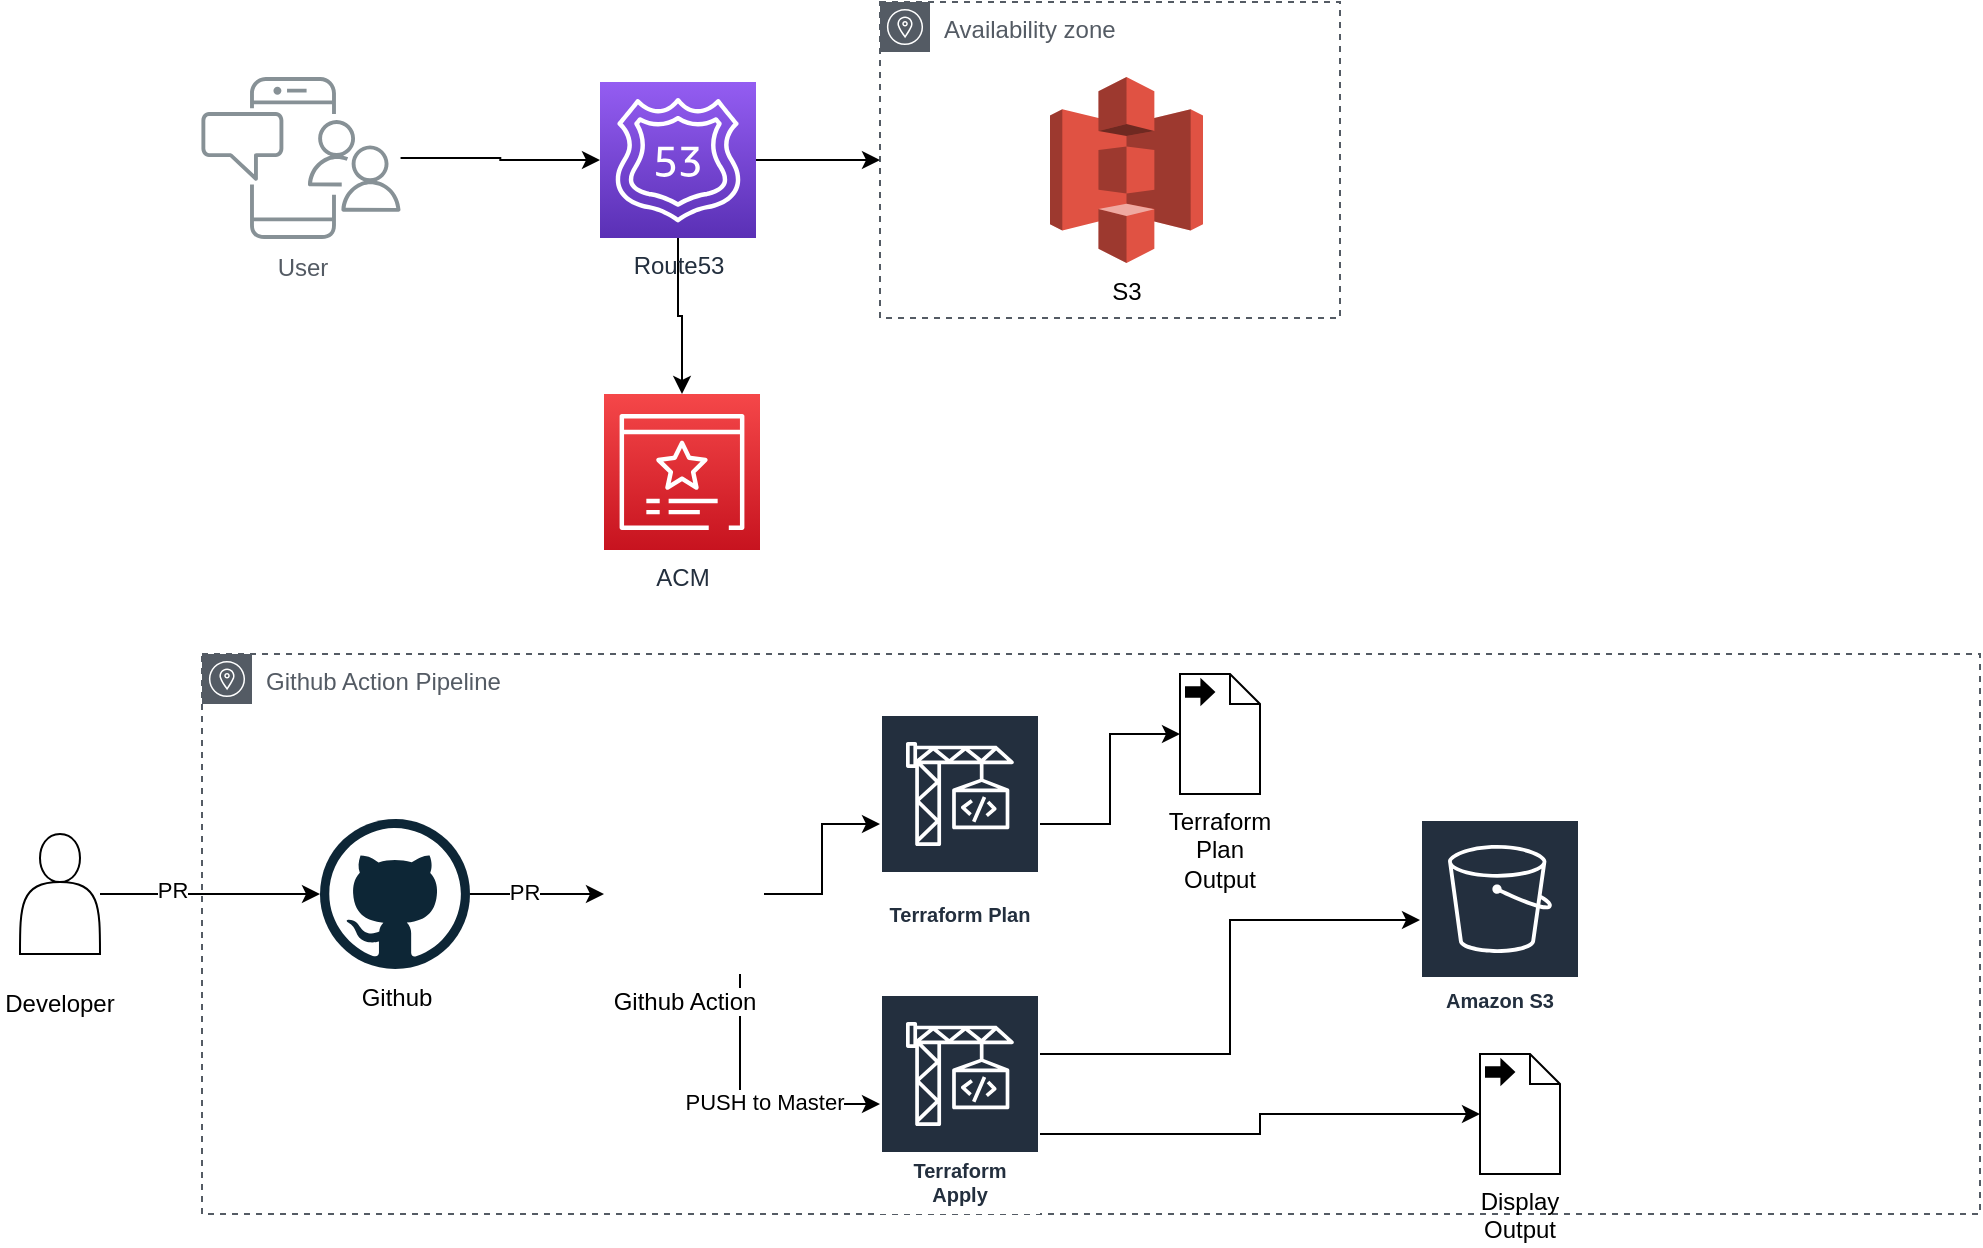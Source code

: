<mxfile version="20.8.23" type="device"><diagram id="Ht1M8jgEwFfnCIfOTk4-" name="Page-1"><mxGraphModel dx="954" dy="616" grid="1" gridSize="10" guides="1" tooltips="1" connect="1" arrows="1" fold="1" page="1" pageScale="1" pageWidth="1169" pageHeight="827" math="0" shadow="0"><root><mxCell id="0"/><mxCell id="1" parent="0"/><mxCell id="iHe4DSIoWpWXUAHkN3Wm-5" style="edgeStyle=orthogonalEdgeStyle;rounded=0;orthogonalLoop=1;jettySize=auto;html=1;entryX=0;entryY=0.5;entryDx=0;entryDy=0;entryPerimeter=0;" parent="1" source="UEzPUAAOIrF-is8g5C7q-110" target="iHe4DSIoWpWXUAHkN3Wm-4" edge="1"><mxGeometry relative="1" as="geometry"/></mxCell><mxCell id="UEzPUAAOIrF-is8g5C7q-110" value="User" style="outlineConnect=0;gradientColor=none;fontColor=#545B64;strokeColor=none;fillColor=#879196;dashed=0;verticalLabelPosition=bottom;verticalAlign=top;align=center;html=1;fontSize=12;fontStyle=0;aspect=fixed;shape=mxgraph.aws4.illustration_notification;pointerEvents=1;labelBackgroundColor=#ffffff;" parent="1" vertex="1"><mxGeometry x="160.5" y="221.5" width="100" height="81" as="geometry"/></mxCell><mxCell id="iHe4DSIoWpWXUAHkN3Wm-1" value="S3" style="outlineConnect=0;dashed=0;verticalLabelPosition=bottom;verticalAlign=top;align=center;html=1;shape=mxgraph.aws3.s3;fillColor=#E05243;gradientColor=none;" parent="1" vertex="1"><mxGeometry x="585" y="221.5" width="76.5" height="93" as="geometry"/></mxCell><mxCell id="iHe4DSIoWpWXUAHkN3Wm-2" value="Availability zone" style="sketch=0;outlineConnect=0;gradientColor=none;html=1;whiteSpace=wrap;fontSize=12;fontStyle=0;shape=mxgraph.aws4.group;grIcon=mxgraph.aws4.group_availability_zone;strokeColor=#545B64;fillColor=none;verticalAlign=top;align=left;spacingLeft=30;fontColor=#545B64;dashed=1;" parent="1" vertex="1"><mxGeometry x="500" y="184" width="230" height="158" as="geometry"/></mxCell><mxCell id="iHe4DSIoWpWXUAHkN3Wm-6" style="edgeStyle=orthogonalEdgeStyle;rounded=0;orthogonalLoop=1;jettySize=auto;html=1;" parent="1" source="iHe4DSIoWpWXUAHkN3Wm-4" edge="1"><mxGeometry relative="1" as="geometry"><mxPoint x="500" y="263" as="targetPoint"/></mxGeometry></mxCell><mxCell id="iHe4DSIoWpWXUAHkN3Wm-9" style="edgeStyle=orthogonalEdgeStyle;rounded=0;orthogonalLoop=1;jettySize=auto;html=1;entryX=0.5;entryY=0;entryDx=0;entryDy=0;entryPerimeter=0;" parent="1" source="iHe4DSIoWpWXUAHkN3Wm-4" target="iHe4DSIoWpWXUAHkN3Wm-8" edge="1"><mxGeometry relative="1" as="geometry"/></mxCell><mxCell id="iHe4DSIoWpWXUAHkN3Wm-4" value="Route53" style="sketch=0;points=[[0,0,0],[0.25,0,0],[0.5,0,0],[0.75,0,0],[1,0,0],[0,1,0],[0.25,1,0],[0.5,1,0],[0.75,1,0],[1,1,0],[0,0.25,0],[0,0.5,0],[0,0.75,0],[1,0.25,0],[1,0.5,0],[1,0.75,0]];outlineConnect=0;fontColor=#232F3E;gradientColor=#945DF2;gradientDirection=north;fillColor=#5A30B5;strokeColor=#ffffff;dashed=0;verticalLabelPosition=bottom;verticalAlign=top;align=center;html=1;fontSize=12;fontStyle=0;aspect=fixed;shape=mxgraph.aws4.resourceIcon;resIcon=mxgraph.aws4.route_53;" parent="1" vertex="1"><mxGeometry x="360" y="224" width="78" height="78" as="geometry"/></mxCell><mxCell id="iHe4DSIoWpWXUAHkN3Wm-8" value="ACM" style="sketch=0;points=[[0,0,0],[0.25,0,0],[0.5,0,0],[0.75,0,0],[1,0,0],[0,1,0],[0.25,1,0],[0.5,1,0],[0.75,1,0],[1,1,0],[0,0.25,0],[0,0.5,0],[0,0.75,0],[1,0.25,0],[1,0.5,0],[1,0.75,0]];outlineConnect=0;fontColor=#232F3E;gradientColor=#F54749;gradientDirection=north;fillColor=#C7131F;strokeColor=#ffffff;dashed=0;verticalLabelPosition=bottom;verticalAlign=top;align=center;html=1;fontSize=12;fontStyle=0;aspect=fixed;shape=mxgraph.aws4.resourceIcon;resIcon=mxgraph.aws4.certificate_manager_3;" parent="1" vertex="1"><mxGeometry x="362" y="380" width="78" height="78" as="geometry"/></mxCell><mxCell id="iHe4DSIoWpWXUAHkN3Wm-10" value="Github Action Pipeline" style="sketch=0;outlineConnect=0;gradientColor=none;html=1;whiteSpace=wrap;fontSize=12;fontStyle=0;shape=mxgraph.aws4.group;grIcon=mxgraph.aws4.group_availability_zone;strokeColor=#545B64;fillColor=none;verticalAlign=top;align=left;spacingLeft=30;fontColor=#545B64;dashed=1;" parent="1" vertex="1"><mxGeometry x="161" y="510" width="889" height="280" as="geometry"/></mxCell><mxCell id="iHe4DSIoWpWXUAHkN3Wm-14" style="edgeStyle=orthogonalEdgeStyle;rounded=0;orthogonalLoop=1;jettySize=auto;html=1;" parent="1" source="iHe4DSIoWpWXUAHkN3Wm-11" target="iHe4DSIoWpWXUAHkN3Wm-13" edge="1"><mxGeometry relative="1" as="geometry"/></mxCell><mxCell id="iHe4DSIoWpWXUAHkN3Wm-15" value="PR" style="edgeLabel;html=1;align=center;verticalAlign=middle;resizable=0;points=[];" parent="iHe4DSIoWpWXUAHkN3Wm-14" vertex="1" connectable="0"><mxGeometry x="-0.345" y="2" relative="1" as="geometry"><mxPoint as="offset"/></mxGeometry></mxCell><mxCell id="iHe4DSIoWpWXUAHkN3Wm-11" value="" style="shape=actor;whiteSpace=wrap;html=1;" parent="1" vertex="1"><mxGeometry x="70" y="600" width="40" height="60" as="geometry"/></mxCell><mxCell id="iHe4DSIoWpWXUAHkN3Wm-12" value="Developer" style="text;html=1;strokeColor=none;fillColor=none;align=center;verticalAlign=middle;whiteSpace=wrap;rounded=0;" parent="1" vertex="1"><mxGeometry x="60" y="670" width="60" height="30" as="geometry"/></mxCell><mxCell id="pb4BmfdjYaam03KZ3ezA-3" style="edgeStyle=orthogonalEdgeStyle;rounded=0;orthogonalLoop=1;jettySize=auto;html=1;entryX=0;entryY=0.5;entryDx=0;entryDy=0;" edge="1" parent="1" source="iHe4DSIoWpWXUAHkN3Wm-13" target="pb4BmfdjYaam03KZ3ezA-1"><mxGeometry relative="1" as="geometry"/></mxCell><mxCell id="pb4BmfdjYaam03KZ3ezA-5" value="PR" style="edgeLabel;html=1;align=center;verticalAlign=middle;resizable=0;points=[];" vertex="1" connectable="0" parent="pb4BmfdjYaam03KZ3ezA-3"><mxGeometry x="-0.194" y="1" relative="1" as="geometry"><mxPoint as="offset"/></mxGeometry></mxCell><mxCell id="iHe4DSIoWpWXUAHkN3Wm-13" value="Github" style="dashed=0;outlineConnect=0;html=1;align=center;labelPosition=center;verticalLabelPosition=bottom;verticalAlign=top;shape=mxgraph.weblogos.github" parent="1" vertex="1"><mxGeometry x="220" y="592.5" width="75" height="75" as="geometry"/></mxCell><mxCell id="pb4BmfdjYaam03KZ3ezA-6" style="edgeStyle=orthogonalEdgeStyle;rounded=0;orthogonalLoop=1;jettySize=auto;html=1;" edge="1" parent="1" source="pb4BmfdjYaam03KZ3ezA-1" target="pb4BmfdjYaam03KZ3ezA-4"><mxGeometry relative="1" as="geometry"/></mxCell><mxCell id="pb4BmfdjYaam03KZ3ezA-8" style="edgeStyle=orthogonalEdgeStyle;rounded=0;orthogonalLoop=1;jettySize=auto;html=1;" edge="1" parent="1" source="pb4BmfdjYaam03KZ3ezA-1" target="pb4BmfdjYaam03KZ3ezA-7"><mxGeometry relative="1" as="geometry"><Array as="points"><mxPoint x="430" y="735"/></Array></mxGeometry></mxCell><mxCell id="pb4BmfdjYaam03KZ3ezA-9" value="PUSH to Master" style="edgeLabel;html=1;align=center;verticalAlign=middle;resizable=0;points=[];" vertex="1" connectable="0" parent="pb4BmfdjYaam03KZ3ezA-8"><mxGeometry x="0.141" y="1" relative="1" as="geometry"><mxPoint as="offset"/></mxGeometry></mxCell><mxCell id="pb4BmfdjYaam03KZ3ezA-1" value="Github Action" style="shape=image;html=1;verticalAlign=top;verticalLabelPosition=bottom;labelBackgroundColor=#ffffff;imageAspect=0;aspect=fixed;image=https://cdn1.iconfinder.com/data/icons/social-media-vol-3-1/24/_github-128.png" vertex="1" parent="1"><mxGeometry x="362" y="590" width="80" height="80" as="geometry"/></mxCell><mxCell id="pb4BmfdjYaam03KZ3ezA-2" value="Amazon S3" style="sketch=0;outlineConnect=0;fontColor=#232F3E;gradientColor=none;strokeColor=#ffffff;fillColor=#232F3E;dashed=0;verticalLabelPosition=middle;verticalAlign=bottom;align=center;html=1;whiteSpace=wrap;fontSize=10;fontStyle=1;spacing=3;shape=mxgraph.aws4.productIcon;prIcon=mxgraph.aws4.s3;" vertex="1" parent="1"><mxGeometry x="770" y="592.5" width="80" height="100" as="geometry"/></mxCell><mxCell id="pb4BmfdjYaam03KZ3ezA-12" style="edgeStyle=orthogonalEdgeStyle;rounded=0;orthogonalLoop=1;jettySize=auto;html=1;entryX=0;entryY=0.5;entryDx=0;entryDy=0;entryPerimeter=0;" edge="1" parent="1" source="pb4BmfdjYaam03KZ3ezA-7" target="pb4BmfdjYaam03KZ3ezA-11"><mxGeometry relative="1" as="geometry"><Array as="points"><mxPoint x="690" y="750"/><mxPoint x="690" y="740"/></Array></mxGeometry></mxCell><mxCell id="pb4BmfdjYaam03KZ3ezA-14" style="edgeStyle=orthogonalEdgeStyle;rounded=0;orthogonalLoop=1;jettySize=auto;html=1;" edge="1" parent="1" source="pb4BmfdjYaam03KZ3ezA-4" target="pb4BmfdjYaam03KZ3ezA-13"><mxGeometry relative="1" as="geometry"/></mxCell><mxCell id="pb4BmfdjYaam03KZ3ezA-4" value="Terraform Plan" style="sketch=0;outlineConnect=0;fontColor=#232F3E;gradientColor=none;strokeColor=#ffffff;fillColor=#232F3E;dashed=0;verticalLabelPosition=middle;verticalAlign=bottom;align=center;html=1;whiteSpace=wrap;fontSize=10;fontStyle=1;spacing=3;shape=mxgraph.aws4.productIcon;prIcon=mxgraph.aws4.codebuild;" vertex="1" parent="1"><mxGeometry x="500" y="540" width="80" height="110" as="geometry"/></mxCell><mxCell id="pb4BmfdjYaam03KZ3ezA-10" style="edgeStyle=orthogonalEdgeStyle;rounded=0;orthogonalLoop=1;jettySize=auto;html=1;" edge="1" parent="1" source="pb4BmfdjYaam03KZ3ezA-7" target="pb4BmfdjYaam03KZ3ezA-2"><mxGeometry relative="1" as="geometry"><Array as="points"><mxPoint x="675" y="710"/><mxPoint x="675" y="643"/></Array></mxGeometry></mxCell><mxCell id="pb4BmfdjYaam03KZ3ezA-7" value="Terraform Apply" style="sketch=0;outlineConnect=0;fontColor=#232F3E;gradientColor=none;strokeColor=#ffffff;fillColor=#232F3E;dashed=0;verticalLabelPosition=middle;verticalAlign=bottom;align=center;html=1;whiteSpace=wrap;fontSize=10;fontStyle=1;spacing=3;shape=mxgraph.aws4.productIcon;prIcon=mxgraph.aws4.codebuild;" vertex="1" parent="1"><mxGeometry x="500" y="680" width="80" height="110" as="geometry"/></mxCell><mxCell id="pb4BmfdjYaam03KZ3ezA-11" value="Display Output" style="shape=mxgraph.bpmn.data;labelPosition=center;verticalLabelPosition=bottom;align=center;verticalAlign=top;whiteSpace=wrap;size=15;html=1;bpmnTransferType=output;" vertex="1" parent="1"><mxGeometry x="800" y="710" width="40" height="60" as="geometry"/></mxCell><mxCell id="pb4BmfdjYaam03KZ3ezA-13" value="Terraform Plan Output" style="shape=mxgraph.bpmn.data;labelPosition=center;verticalLabelPosition=bottom;align=center;verticalAlign=top;whiteSpace=wrap;size=15;html=1;bpmnTransferType=output;" vertex="1" parent="1"><mxGeometry x="650" y="520" width="40" height="60" as="geometry"/></mxCell></root></mxGraphModel></diagram></mxfile>